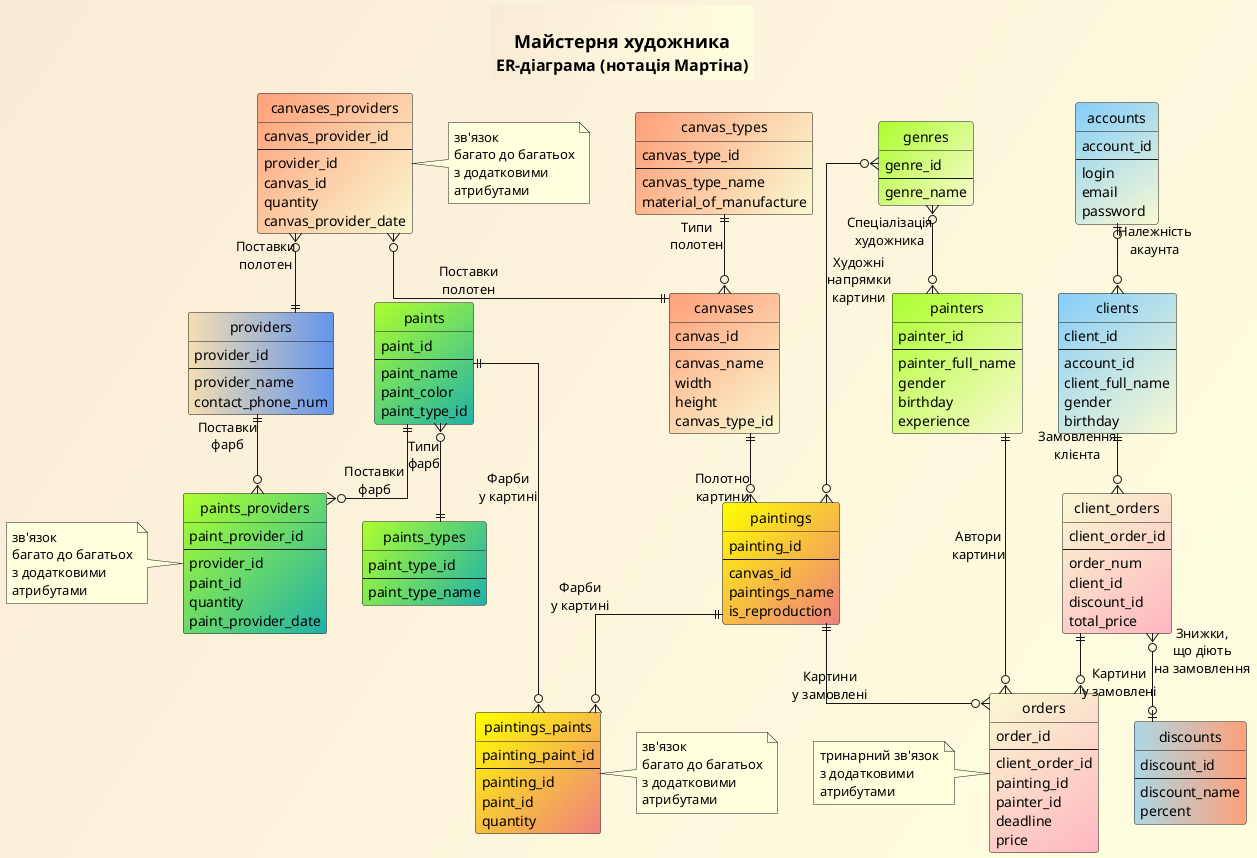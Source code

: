 set PLANTUML_LIMIT_SIZE=8192
@startuml ER_1
skinparam backgroundcolor AntiqueWhite/LightYellow

title

<font size=18 color=black>Майстерня художника
<font size=16 color=black>ER–діаграма (нотація Мартiна)
end title
' hide the spot
hide circle

' avoid problems with angled crows feet
skinparam linetype ortho

entity clients #LightSKYBlue/LightGoldenRodYellow{
  client_id 
  --
  account_id
  client_full_name 
  gender
  birthday
}

entity accounts #LightSKYBlue/LightGoldenRodYellow{
  account_id
  --
  login 
  email 
  password
}

entity painters #GreenYellow/LightGoldenRodYellow{
  painter_id
  --
  painter_full_name 
  gender
  birthday
  experience
}

entity client_orders #LightGoldenRodYellow/LightPink{
  client_order_id
  --
  order_num
  client_id
  discount_id
  total_price
}

entity orders #LightGoldenRodYellow/LightPink{
    order_id
    --
    client_order_id
    painting_id
    painter_id
    deadline
    price
}

note left
тринарний зв'язок
з додатковими
атрибутами
end note

entity paintings #Yellow/LightCoral{
  painting_id  
  --
  canvas_id  
  paintings_name
  is_reproduction
}

entity genres #GreenYellow/LightGoldenRodYellow{
  genre_id  
  --
  genre_name        
}

entity paints #GreenYellow/LightSeaGreen{
  paint_id
  --
  paint_name
  paint_color
  paint_type_id
 }

entity paintings_paints #Yellow/LightCoral{
    painting_paint_id
    --
    painting_id
    paint_id
    quantity
}

note right 
зв'язок
багато до багатьох
з додатковими
атрибутами
end note

entity providers #Wheat|CornflowerBlue{
    provider_id
    --
    provider_name
    contact_phone_num
}

entity canvases #LightSalmon/LightGoldenRodYellow {
  canvas_id
  --
  canvas_name  
  width
  height
  canvas_type_id  
}

entity paints_types #GreenYellow/LightSeaGreen{
    paint_type_id
    --
    paint_type_name
}

entity canvas_types #LightSalmon/LightGoldenRodYellow {
    canvas_type_id
    --
    canvas_type_name
    material_of_manufacture
}

entity discounts #LightBlue|LightSalmon {
  discount_id
  --
  discount_name  
  percent  
}

entity paints_providers #GreenYellow/LightSeaGreen {
  paint_provider_id
  --
  provider_id
  paint_id
  quantity
  paint_provider_date
}

note left
зв'язок
багато до багатьох
з додатковими
атрибутами
end note

entity canvases_providers #LightSalmon/LightGoldenRodYellow{
  canvas_provider_id
  --
  provider_id
  canvas_id
  quantity
  canvas_provider_date
}

note right
зв'язок
багато до багатьох
з додатковими
атрибутами
end note

accounts |o--o{ clients: "Належнiсть\nакаунта"
clients ||--o{ client_orders:"Замовлення\nклiєнта"
orders }o-u-|| client_orders:"Картини\nу замовлені"
orders }o-u-|| paintings:"Картини\nу замовлені"
canvases ||--o{ paintings:"Полотно\nкартини"
canvases }o-u-|| canvas_types:"Типи\nполотен"
paintings ||--o{ paintings_paints :"Фарби\nу картинi"
paintings_paints}o-u-||paints:"Фарби\nу картинi"
client_orders }o--o| discounts: "Знижки,\nщо дiють\nна замовлення"
painters }o-u-o{ genres:"Спецiалiзацiя\nхудожника"
genres}o--o{paintings:"Художнi\nнапрямки\nкартини"
paints_types ||-u-o{ paints:"Типи\nфарб"
painters ||---o{ orders:"Автори\nкартини"
providers ||--o{ paints_providers:"Поставки\nфарб"
paints_providers }o-u-||paints:"Поставки\nфарб"
providers ||-u-o{ canvases_providers:"Поставки\nполотен"
canvases_providers }o--||canvases:"Поставки\nполотен"

@enduml
